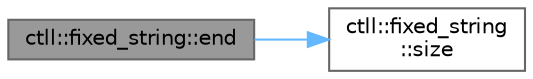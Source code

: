 digraph "ctll::fixed_string::end"
{
 // LATEX_PDF_SIZE
  bgcolor="transparent";
  edge [fontname=Helvetica,fontsize=10,labelfontname=Helvetica,labelfontsize=10];
  node [fontname=Helvetica,fontsize=10,shape=box,height=0.2,width=0.4];
  rankdir="LR";
  Node1 [id="Node000001",label="ctll::fixed_string::end",height=0.2,width=0.4,color="gray40", fillcolor="grey60", style="filled", fontcolor="black",tooltip=" "];
  Node1 -> Node2 [id="edge1_Node000001_Node000002",color="steelblue1",style="solid",tooltip=" "];
  Node2 [id="Node000002",label="ctll::fixed_string\l::size",height=0.2,width=0.4,color="grey40", fillcolor="white", style="filled",URL="$structctll_1_1fixed__string.html#a61c853130373f9b68fc0794c093b66b2",tooltip=" "];
}
